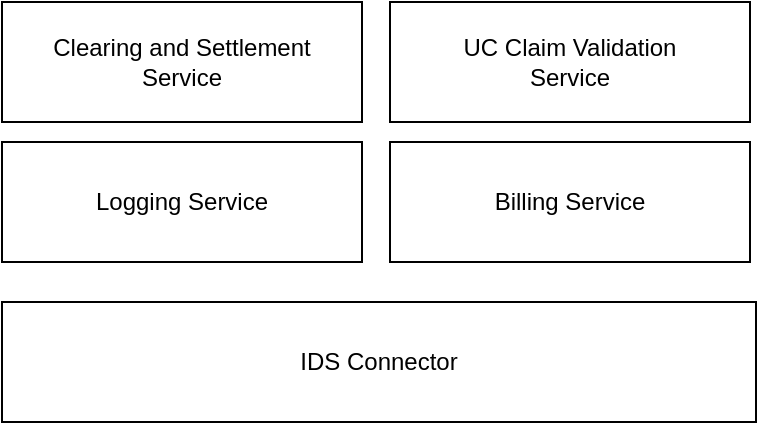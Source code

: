 <mxfile version="15.9.6"><diagram id="WudS0BIdQExRzZC6yynW" name="Page-1"><mxGraphModel dx="754" dy="485" grid="1" gridSize="10" guides="1" tooltips="1" connect="1" arrows="1" fold="1" page="1" pageScale="1" pageWidth="827" pageHeight="1169" math="0" shadow="0"><root><mxCell id="0"/><mxCell id="1" parent="0"/><mxCell id="4MOs-AB75IubHWbEXdej-3" value="IDS Connector" style="rounded=0;whiteSpace=wrap;html=1;" vertex="1" parent="1"><mxGeometry x="213" y="430" width="377" height="60" as="geometry"/></mxCell><mxCell id="4MOs-AB75IubHWbEXdej-5" value="Logging Service" style="rounded=0;whiteSpace=wrap;html=1;" vertex="1" parent="1"><mxGeometry x="213" y="350" width="180" height="60" as="geometry"/></mxCell><mxCell id="4MOs-AB75IubHWbEXdej-6" value="Clearing and Settlement&lt;br&gt;Service" style="rounded=0;whiteSpace=wrap;html=1;" vertex="1" parent="1"><mxGeometry x="213" y="280" width="180" height="60" as="geometry"/></mxCell><mxCell id="4MOs-AB75IubHWbEXdej-7" value="Billing Service" style="rounded=0;whiteSpace=wrap;html=1;" vertex="1" parent="1"><mxGeometry x="407" y="350" width="180" height="60" as="geometry"/></mxCell><mxCell id="4MOs-AB75IubHWbEXdej-9" value="UC Claim Validation &lt;br&gt;Service" style="rounded=0;whiteSpace=wrap;html=1;" vertex="1" parent="1"><mxGeometry x="407" y="280" width="180" height="60" as="geometry"/></mxCell></root></mxGraphModel></diagram></mxfile>